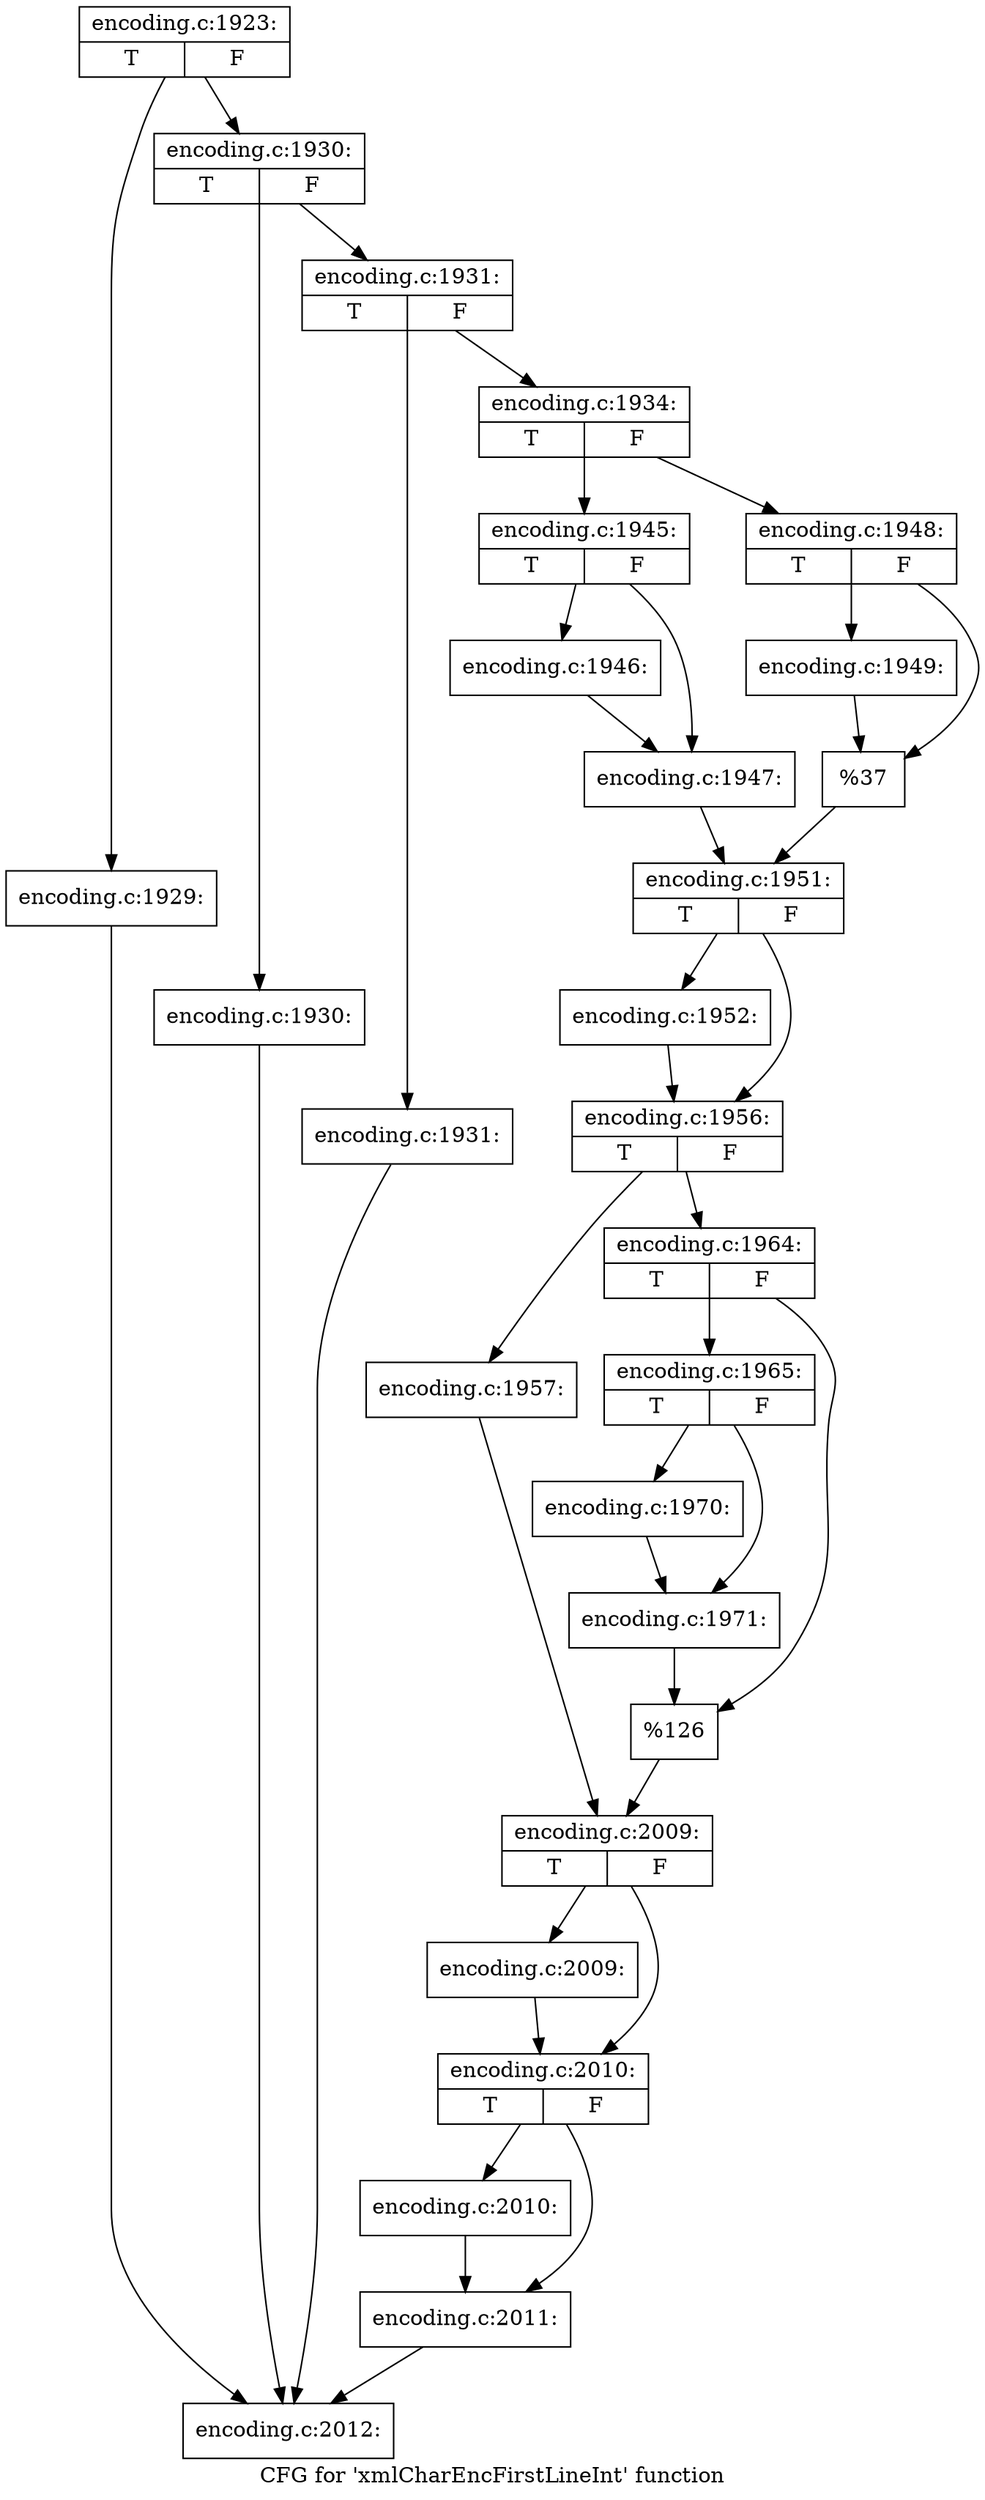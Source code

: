 digraph "CFG for 'xmlCharEncFirstLineInt' function" {
	label="CFG for 'xmlCharEncFirstLineInt' function";

	Node0x46d4980 [shape=record,label="{encoding.c:1923:|{<s0>T|<s1>F}}"];
	Node0x46d4980 -> Node0x46d9480;
	Node0x46d4980 -> Node0x46d94d0;
	Node0x46d9480 [shape=record,label="{encoding.c:1929:}"];
	Node0x46d9480 -> Node0x46d4cb0;
	Node0x46d94d0 [shape=record,label="{encoding.c:1930:|{<s0>T|<s1>F}}"];
	Node0x46d94d0 -> Node0x46d9990;
	Node0x46d94d0 -> Node0x46d99e0;
	Node0x46d9990 [shape=record,label="{encoding.c:1930:}"];
	Node0x46d9990 -> Node0x46d4cb0;
	Node0x46d99e0 [shape=record,label="{encoding.c:1931:|{<s0>T|<s1>F}}"];
	Node0x46d99e0 -> Node0x46d9ed0;
	Node0x46d99e0 -> Node0x46d9f20;
	Node0x46d9ed0 [shape=record,label="{encoding.c:1931:}"];
	Node0x46d9ed0 -> Node0x46d4cb0;
	Node0x46d9f20 [shape=record,label="{encoding.c:1934:|{<s0>T|<s1>F}}"];
	Node0x46d9f20 -> Node0x46dac70;
	Node0x46d9f20 -> Node0x46dad10;
	Node0x46dac70 [shape=record,label="{encoding.c:1945:|{<s0>T|<s1>F}}"];
	Node0x46dac70 -> Node0x46db0d0;
	Node0x46dac70 -> Node0x46db120;
	Node0x46db0d0 [shape=record,label="{encoding.c:1946:}"];
	Node0x46db0d0 -> Node0x46db120;
	Node0x46db120 [shape=record,label="{encoding.c:1947:}"];
	Node0x46db120 -> Node0x46dacc0;
	Node0x46dad10 [shape=record,label="{encoding.c:1948:|{<s0>T|<s1>F}}"];
	Node0x46dad10 -> Node0x46db740;
	Node0x46dad10 -> Node0x46db790;
	Node0x46db740 [shape=record,label="{encoding.c:1949:}"];
	Node0x46db740 -> Node0x46db790;
	Node0x46db790 [shape=record,label="{%37}"];
	Node0x46db790 -> Node0x46dacc0;
	Node0x46dacc0 [shape=record,label="{encoding.c:1951:|{<s0>T|<s1>F}}"];
	Node0x46dacc0 -> Node0x465c070;
	Node0x46dacc0 -> Node0x465c0c0;
	Node0x465c070 [shape=record,label="{encoding.c:1952:}"];
	Node0x465c070 -> Node0x465c0c0;
	Node0x465c0c0 [shape=record,label="{encoding.c:1956:|{<s0>T|<s1>F}}"];
	Node0x465c0c0 -> Node0x46dd2d0;
	Node0x465c0c0 -> Node0x46ddb90;
	Node0x46dd2d0 [shape=record,label="{encoding.c:1957:}"];
	Node0x46dd2d0 -> Node0x46dd600;
	Node0x46ddb90 [shape=record,label="{encoding.c:1964:|{<s0>T|<s1>F}}"];
	Node0x46ddb90 -> Node0x466d080;
	Node0x46ddb90 -> Node0x46dce70;
	Node0x466d080 [shape=record,label="{encoding.c:1965:|{<s0>T|<s1>F}}"];
	Node0x466d080 -> Node0x466f570;
	Node0x466d080 -> Node0x46dd430;
	Node0x466f570 [shape=record,label="{encoding.c:1970:}"];
	Node0x466f570 -> Node0x46dd430;
	Node0x46dd430 [shape=record,label="{encoding.c:1971:}"];
	Node0x46dd430 -> Node0x46dce70;
	Node0x46dce70 [shape=record,label="{%126}"];
	Node0x46dce70 -> Node0x46dd600;
	Node0x46dd600 [shape=record,label="{encoding.c:2009:|{<s0>T|<s1>F}}"];
	Node0x46dd600 -> Node0x466f8a0;
	Node0x46dd600 -> Node0x46e2970;
	Node0x466f8a0 [shape=record,label="{encoding.c:2009:}"];
	Node0x466f8a0 -> Node0x46e2970;
	Node0x46e2970 [shape=record,label="{encoding.c:2010:|{<s0>T|<s1>F}}"];
	Node0x46e2970 -> Node0x46e2df0;
	Node0x46e2970 -> Node0x46e2e40;
	Node0x46e2df0 [shape=record,label="{encoding.c:2010:}"];
	Node0x46e2df0 -> Node0x46e2e40;
	Node0x46e2e40 [shape=record,label="{encoding.c:2011:}"];
	Node0x46e2e40 -> Node0x46d4cb0;
	Node0x46d4cb0 [shape=record,label="{encoding.c:2012:}"];
}
